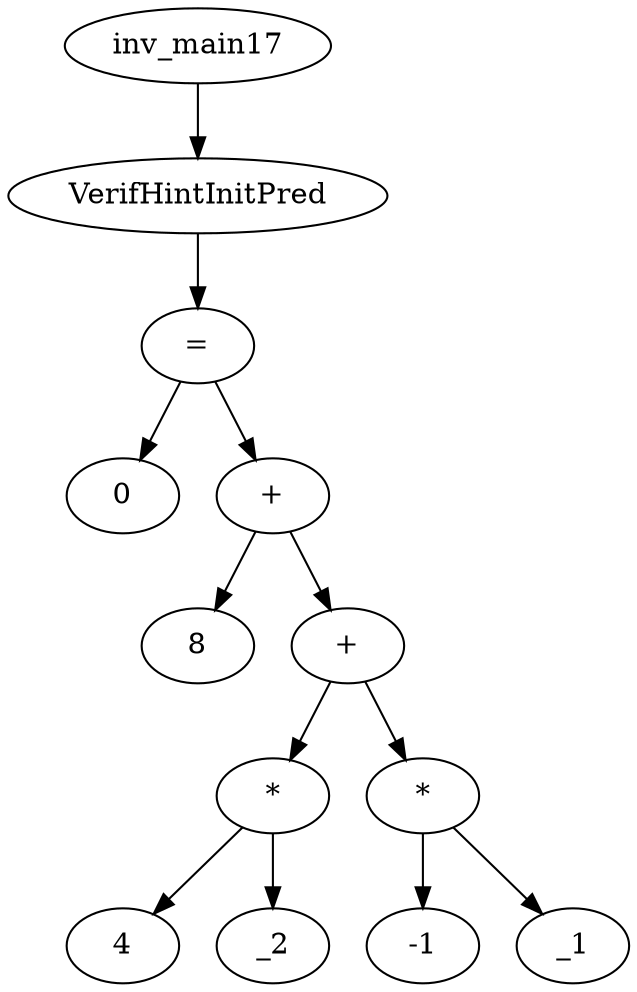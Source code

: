 digraph dag {
0 [label="inv_main17"];
1 [label="VerifHintInitPred"];
2 [label="="];
3 [label="0"];
4 [label="+"];
5 [label="8"];
6 [label="+"];
7 [label="*"];
8 [label="4"];
9 [label="_2"];
10 [label="*"];
11 [label="-1"];
12 [label="_1"];
0->1
1->2
2->4
2 -> 3
4->6
4 -> 5
6->7
6 -> 10
7->9
7 -> 8
10->12
10 -> 11
}
